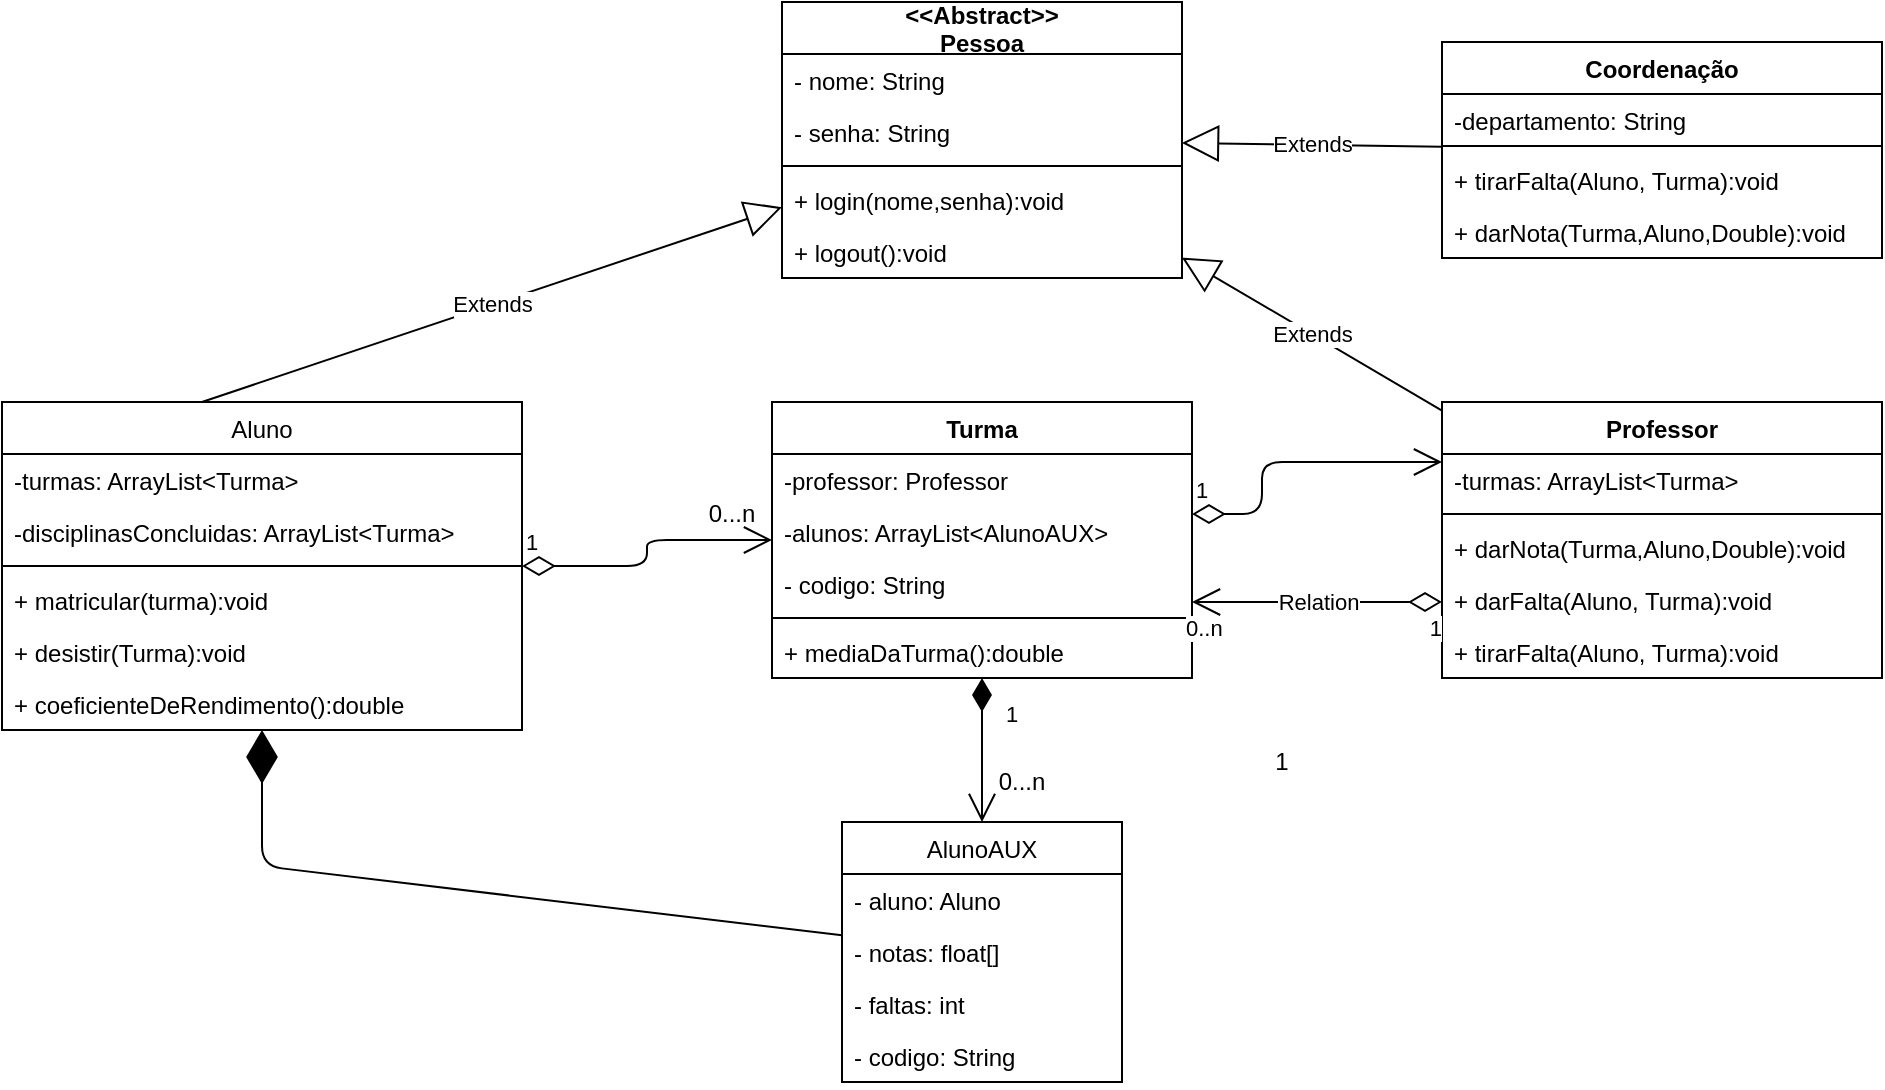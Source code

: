 <mxfile version="14.1.9" type="github">
  <diagram id="C5RBs43oDa-KdzZeNtuy" name="Page-1">
    <mxGraphModel dx="2208" dy="764" grid="1" gridSize="10" guides="1" tooltips="1" connect="1" arrows="1" fold="1" page="1" pageScale="1" pageWidth="827" pageHeight="1169" math="0" shadow="0">
      <root>
        <mxCell id="WIyWlLk6GJQsqaUBKTNV-0" />
        <mxCell id="WIyWlLk6GJQsqaUBKTNV-1" parent="WIyWlLk6GJQsqaUBKTNV-0" />
        <mxCell id="J7jY-KrecQ0L_YbWV4ig-2" value="&lt;&lt;Abstract&gt;&gt;&#xa;Pessoa" style="swimlane;fontStyle=1;align=center;verticalAlign=middle;childLayout=stackLayout;horizontal=1;startSize=26;horizontalStack=0;resizeParent=1;resizeParentMax=0;resizeLast=0;collapsible=1;marginBottom=0;labelPosition=center;verticalLabelPosition=middle;" parent="WIyWlLk6GJQsqaUBKTNV-1" vertex="1">
          <mxGeometry x="110" width="200" height="138" as="geometry">
            <mxRectangle x="150" y="120" width="70" height="26" as="alternateBounds" />
          </mxGeometry>
        </mxCell>
        <mxCell id="J7jY-KrecQ0L_YbWV4ig-3" value="- nome: String" style="text;strokeColor=none;fillColor=none;align=left;verticalAlign=top;spacingLeft=4;spacingRight=4;overflow=hidden;rotatable=0;points=[[0,0.5],[1,0.5]];portConstraint=eastwest;" parent="J7jY-KrecQ0L_YbWV4ig-2" vertex="1">
          <mxGeometry y="26" width="200" height="26" as="geometry" />
        </mxCell>
        <mxCell id="J7jY-KrecQ0L_YbWV4ig-6" value="- senha: String" style="text;strokeColor=none;fillColor=none;align=left;verticalAlign=top;spacingLeft=4;spacingRight=4;overflow=hidden;rotatable=0;points=[[0,0.5],[1,0.5]];portConstraint=eastwest;" parent="J7jY-KrecQ0L_YbWV4ig-2" vertex="1">
          <mxGeometry y="52" width="200" height="26" as="geometry" />
        </mxCell>
        <mxCell id="J7jY-KrecQ0L_YbWV4ig-4" value="" style="line;strokeWidth=1;fillColor=none;align=left;verticalAlign=middle;spacingTop=-1;spacingLeft=3;spacingRight=3;rotatable=0;labelPosition=right;points=[];portConstraint=eastwest;" parent="J7jY-KrecQ0L_YbWV4ig-2" vertex="1">
          <mxGeometry y="78" width="200" height="8" as="geometry" />
        </mxCell>
        <mxCell id="J7jY-KrecQ0L_YbWV4ig-7" value="+ login(nome,senha):void" style="text;strokeColor=none;fillColor=none;align=left;verticalAlign=top;spacingLeft=4;spacingRight=4;overflow=hidden;rotatable=0;points=[[0,0.5],[1,0.5]];portConstraint=eastwest;" parent="J7jY-KrecQ0L_YbWV4ig-2" vertex="1">
          <mxGeometry y="86" width="200" height="26" as="geometry" />
        </mxCell>
        <mxCell id="J7jY-KrecQ0L_YbWV4ig-8" value="+ logout():void" style="text;strokeColor=none;fillColor=none;align=left;verticalAlign=top;spacingLeft=4;spacingRight=4;overflow=hidden;rotatable=0;points=[[0,0.5],[1,0.5]];portConstraint=eastwest;" parent="J7jY-KrecQ0L_YbWV4ig-2" vertex="1">
          <mxGeometry y="112" width="200" height="26" as="geometry" />
        </mxCell>
        <mxCell id="J7jY-KrecQ0L_YbWV4ig-10" value="Aluno" style="swimlane;fontStyle=0;childLayout=stackLayout;horizontal=1;startSize=26;fillColor=none;horizontalStack=0;resizeParent=1;resizeParentMax=0;resizeLast=0;collapsible=1;marginBottom=0;" parent="WIyWlLk6GJQsqaUBKTNV-1" vertex="1">
          <mxGeometry x="-280" y="200" width="260" height="164" as="geometry" />
        </mxCell>
        <mxCell id="J7jY-KrecQ0L_YbWV4ig-14" value="Extends" style="endArrow=block;endSize=16;endFill=0;html=1;" parent="J7jY-KrecQ0L_YbWV4ig-10" target="J7jY-KrecQ0L_YbWV4ig-2" edge="1">
          <mxGeometry width="160" relative="1" as="geometry">
            <mxPoint x="100" as="sourcePoint" />
            <mxPoint x="260" as="targetPoint" />
          </mxGeometry>
        </mxCell>
        <mxCell id="J7jY-KrecQ0L_YbWV4ig-11" value="-turmas: ArrayList&lt;Turma&gt;" style="text;strokeColor=none;fillColor=none;align=left;verticalAlign=top;spacingLeft=4;spacingRight=4;overflow=hidden;rotatable=0;points=[[0,0.5],[1,0.5]];portConstraint=eastwest;" parent="J7jY-KrecQ0L_YbWV4ig-10" vertex="1">
          <mxGeometry y="26" width="260" height="26" as="geometry" />
        </mxCell>
        <mxCell id="J7jY-KrecQ0L_YbWV4ig-32" value="-disciplinasConcluidas: ArrayList&lt;Turma&gt;" style="text;strokeColor=none;fillColor=none;align=left;verticalAlign=top;spacingLeft=4;spacingRight=4;overflow=hidden;rotatable=0;points=[[0,0.5],[1,0.5]];portConstraint=eastwest;" parent="J7jY-KrecQ0L_YbWV4ig-10" vertex="1">
          <mxGeometry y="52" width="260" height="26" as="geometry" />
        </mxCell>
        <mxCell id="J7jY-KrecQ0L_YbWV4ig-30" value="" style="line;strokeWidth=1;fillColor=none;align=left;verticalAlign=middle;spacingTop=-1;spacingLeft=3;spacingRight=3;rotatable=0;labelPosition=right;points=[];portConstraint=eastwest;" parent="J7jY-KrecQ0L_YbWV4ig-10" vertex="1">
          <mxGeometry y="78" width="260" height="8" as="geometry" />
        </mxCell>
        <mxCell id="J7jY-KrecQ0L_YbWV4ig-12" value="+ matricular(turma):void" style="text;strokeColor=none;fillColor=none;align=left;verticalAlign=top;spacingLeft=4;spacingRight=4;overflow=hidden;rotatable=0;points=[[0,0.5],[1,0.5]];portConstraint=eastwest;" parent="J7jY-KrecQ0L_YbWV4ig-10" vertex="1">
          <mxGeometry y="86" width="260" height="26" as="geometry" />
        </mxCell>
        <mxCell id="etLlRxerB0H_tUxlvrYa-11" value="+ desistir(Turma):void&#xa;" style="text;strokeColor=none;fillColor=none;align=left;verticalAlign=top;spacingLeft=4;spacingRight=4;overflow=hidden;rotatable=0;points=[[0,0.5],[1,0.5]];portConstraint=eastwest;" parent="J7jY-KrecQ0L_YbWV4ig-10" vertex="1">
          <mxGeometry y="112" width="260" height="26" as="geometry" />
        </mxCell>
        <mxCell id="etLlRxerB0H_tUxlvrYa-12" value="+ coeficienteDeRendimento():double" style="text;strokeColor=none;fillColor=none;align=left;verticalAlign=top;spacingLeft=4;spacingRight=4;overflow=hidden;rotatable=0;points=[[0,0.5],[1,0.5]];portConstraint=eastwest;" parent="J7jY-KrecQ0L_YbWV4ig-10" vertex="1">
          <mxGeometry y="138" width="260" height="26" as="geometry" />
        </mxCell>
        <mxCell id="J7jY-KrecQ0L_YbWV4ig-16" value="Turma" style="swimlane;fontStyle=1;align=center;verticalAlign=top;childLayout=stackLayout;horizontal=1;startSize=26;horizontalStack=0;resizeParent=1;resizeParentMax=0;resizeLast=0;collapsible=1;marginBottom=0;" parent="WIyWlLk6GJQsqaUBKTNV-1" vertex="1">
          <mxGeometry x="105" y="200" width="210" height="138" as="geometry" />
        </mxCell>
        <mxCell id="J7jY-KrecQ0L_YbWV4ig-17" value="-professor: Professor" style="text;strokeColor=none;fillColor=none;align=left;verticalAlign=top;spacingLeft=4;spacingRight=4;overflow=hidden;rotatable=0;points=[[0,0.5],[1,0.5]];portConstraint=eastwest;" parent="J7jY-KrecQ0L_YbWV4ig-16" vertex="1">
          <mxGeometry y="26" width="210" height="26" as="geometry" />
        </mxCell>
        <mxCell id="J7jY-KrecQ0L_YbWV4ig-46" value="-alunos: ArrayList&lt;AlunoAUX&gt;" style="text;strokeColor=none;fillColor=none;align=left;verticalAlign=top;spacingLeft=4;spacingRight=4;overflow=hidden;rotatable=0;points=[[0,0.5],[1,0.5]];portConstraint=eastwest;" parent="J7jY-KrecQ0L_YbWV4ig-16" vertex="1">
          <mxGeometry y="52" width="210" height="26" as="geometry" />
        </mxCell>
        <mxCell id="etLlRxerB0H_tUxlvrYa-6" value="- codigo: String" style="text;strokeColor=none;fillColor=none;align=left;verticalAlign=top;spacingLeft=4;spacingRight=4;overflow=hidden;rotatable=0;points=[[0,0.5],[1,0.5]];portConstraint=eastwest;" parent="J7jY-KrecQ0L_YbWV4ig-16" vertex="1">
          <mxGeometry y="78" width="210" height="26" as="geometry" />
        </mxCell>
        <mxCell id="J7jY-KrecQ0L_YbWV4ig-18" value="" style="line;strokeWidth=1;fillColor=none;align=left;verticalAlign=middle;spacingTop=-1;spacingLeft=3;spacingRight=3;rotatable=0;labelPosition=right;points=[];portConstraint=eastwest;" parent="J7jY-KrecQ0L_YbWV4ig-16" vertex="1">
          <mxGeometry y="104" width="210" height="8" as="geometry" />
        </mxCell>
        <mxCell id="J7jY-KrecQ0L_YbWV4ig-19" value="+ mediaDaTurma():double" style="text;strokeColor=none;fillColor=none;align=left;verticalAlign=top;spacingLeft=4;spacingRight=4;overflow=hidden;rotatable=0;points=[[0,0.5],[1,0.5]];portConstraint=eastwest;" parent="J7jY-KrecQ0L_YbWV4ig-16" vertex="1">
          <mxGeometry y="112" width="210" height="26" as="geometry" />
        </mxCell>
        <mxCell id="J7jY-KrecQ0L_YbWV4ig-21" value="Professor" style="swimlane;fontStyle=1;align=center;verticalAlign=top;childLayout=stackLayout;horizontal=1;startSize=26;horizontalStack=0;resizeParent=1;resizeParentMax=0;resizeLast=0;collapsible=1;marginBottom=0;" parent="WIyWlLk6GJQsqaUBKTNV-1" vertex="1">
          <mxGeometry x="440" y="200" width="220" height="138" as="geometry" />
        </mxCell>
        <mxCell id="J7jY-KrecQ0L_YbWV4ig-22" value="-turmas: ArrayList&lt;Turma&gt;" style="text;strokeColor=none;fillColor=none;align=left;verticalAlign=top;spacingLeft=4;spacingRight=4;overflow=hidden;rotatable=0;points=[[0,0.5],[1,0.5]];portConstraint=eastwest;" parent="J7jY-KrecQ0L_YbWV4ig-21" vertex="1">
          <mxGeometry y="26" width="220" height="26" as="geometry" />
        </mxCell>
        <mxCell id="J7jY-KrecQ0L_YbWV4ig-23" value="" style="line;strokeWidth=1;fillColor=none;align=left;verticalAlign=middle;spacingTop=-1;spacingLeft=3;spacingRight=3;rotatable=0;labelPosition=right;points=[];portConstraint=eastwest;" parent="J7jY-KrecQ0L_YbWV4ig-21" vertex="1">
          <mxGeometry y="52" width="220" height="8" as="geometry" />
        </mxCell>
        <mxCell id="J7jY-KrecQ0L_YbWV4ig-24" value="+ darNota(Turma,Aluno,Double):void" style="text;strokeColor=none;fillColor=none;align=left;verticalAlign=top;spacingLeft=4;spacingRight=4;overflow=hidden;rotatable=0;points=[[0,0.5],[1,0.5]];portConstraint=eastwest;" parent="J7jY-KrecQ0L_YbWV4ig-21" vertex="1">
          <mxGeometry y="60" width="220" height="26" as="geometry" />
        </mxCell>
        <mxCell id="J7jY-KrecQ0L_YbWV4ig-33" value="+ darFalta(Aluno, Turma):void" style="text;strokeColor=none;fillColor=none;align=left;verticalAlign=top;spacingLeft=4;spacingRight=4;overflow=hidden;rotatable=0;points=[[0,0.5],[1,0.5]];portConstraint=eastwest;" parent="J7jY-KrecQ0L_YbWV4ig-21" vertex="1">
          <mxGeometry y="86" width="220" height="26" as="geometry" />
        </mxCell>
        <mxCell id="etLlRxerB0H_tUxlvrYa-8" value="+ tirarFalta(Aluno, Turma):void" style="text;strokeColor=none;fillColor=none;align=left;verticalAlign=top;spacingLeft=4;spacingRight=4;overflow=hidden;rotatable=0;points=[[0,0.5],[1,0.5]];portConstraint=eastwest;" parent="J7jY-KrecQ0L_YbWV4ig-21" vertex="1">
          <mxGeometry y="112" width="220" height="26" as="geometry" />
        </mxCell>
        <mxCell id="J7jY-KrecQ0L_YbWV4ig-25" value="Extends" style="endArrow=block;endSize=16;endFill=0;html=1;" parent="WIyWlLk6GJQsqaUBKTNV-1" source="J7jY-KrecQ0L_YbWV4ig-21" target="J7jY-KrecQ0L_YbWV4ig-2" edge="1">
          <mxGeometry width="160" relative="1" as="geometry">
            <mxPoint x="330" y="430" as="sourcePoint" />
            <mxPoint x="490" y="430" as="targetPoint" />
          </mxGeometry>
        </mxCell>
        <mxCell id="J7jY-KrecQ0L_YbWV4ig-34" value="Coordenação" style="swimlane;fontStyle=1;align=center;verticalAlign=top;childLayout=stackLayout;horizontal=1;startSize=26;horizontalStack=0;resizeParent=1;resizeParentMax=0;resizeLast=0;collapsible=1;marginBottom=0;" parent="WIyWlLk6GJQsqaUBKTNV-1" vertex="1">
          <mxGeometry x="440" y="20" width="220" height="108" as="geometry" />
        </mxCell>
        <mxCell id="J7jY-KrecQ0L_YbWV4ig-35" value="-departamento: String" style="text;strokeColor=none;fillColor=none;align=left;verticalAlign=top;spacingLeft=4;spacingRight=4;overflow=hidden;rotatable=0;points=[[0,0.5],[1,0.5]];portConstraint=eastwest;" parent="J7jY-KrecQ0L_YbWV4ig-34" vertex="1">
          <mxGeometry y="26" width="220" height="22" as="geometry" />
        </mxCell>
        <mxCell id="J7jY-KrecQ0L_YbWV4ig-36" value="" style="line;strokeWidth=1;fillColor=none;align=left;verticalAlign=middle;spacingTop=-1;spacingLeft=3;spacingRight=3;rotatable=0;labelPosition=right;points=[];portConstraint=eastwest;" parent="J7jY-KrecQ0L_YbWV4ig-34" vertex="1">
          <mxGeometry y="48" width="220" height="8" as="geometry" />
        </mxCell>
        <mxCell id="etLlRxerB0H_tUxlvrYa-9" value="+ tirarFalta(Aluno, Turma):void" style="text;strokeColor=none;fillColor=none;align=left;verticalAlign=top;spacingLeft=4;spacingRight=4;overflow=hidden;rotatable=0;points=[[0,0.5],[1,0.5]];portConstraint=eastwest;" parent="J7jY-KrecQ0L_YbWV4ig-34" vertex="1">
          <mxGeometry y="56" width="220" height="26" as="geometry" />
        </mxCell>
        <mxCell id="etLlRxerB0H_tUxlvrYa-7" value="+ darNota(Turma,Aluno,Double):void" style="text;strokeColor=none;fillColor=none;align=left;verticalAlign=top;spacingLeft=4;spacingRight=4;overflow=hidden;rotatable=0;points=[[0,0.5],[1,0.5]];portConstraint=eastwest;" parent="J7jY-KrecQ0L_YbWV4ig-34" vertex="1">
          <mxGeometry y="82" width="220" height="26" as="geometry" />
        </mxCell>
        <mxCell id="J7jY-KrecQ0L_YbWV4ig-38" value="AlunoAUX" style="swimlane;fontStyle=0;childLayout=stackLayout;horizontal=1;startSize=26;fillColor=none;horizontalStack=0;resizeParent=1;resizeParentMax=0;resizeLast=0;collapsible=1;marginBottom=0;" parent="WIyWlLk6GJQsqaUBKTNV-1" vertex="1">
          <mxGeometry x="140" y="410" width="140" height="130" as="geometry" />
        </mxCell>
        <mxCell id="J7jY-KrecQ0L_YbWV4ig-48" value="- aluno: Aluno" style="text;strokeColor=none;fillColor=none;align=left;verticalAlign=top;spacingLeft=4;spacingRight=4;overflow=hidden;rotatable=0;points=[[0,0.5],[1,0.5]];portConstraint=eastwest;" parent="J7jY-KrecQ0L_YbWV4ig-38" vertex="1">
          <mxGeometry y="26" width="140" height="26" as="geometry" />
        </mxCell>
        <mxCell id="J7jY-KrecQ0L_YbWV4ig-39" value="- notas: float[]" style="text;strokeColor=none;fillColor=none;align=left;verticalAlign=top;spacingLeft=4;spacingRight=4;overflow=hidden;rotatable=0;points=[[0,0.5],[1,0.5]];portConstraint=eastwest;" parent="J7jY-KrecQ0L_YbWV4ig-38" vertex="1">
          <mxGeometry y="52" width="140" height="26" as="geometry" />
        </mxCell>
        <mxCell id="J7jY-KrecQ0L_YbWV4ig-40" value="- faltas: int" style="text;strokeColor=none;fillColor=none;align=left;verticalAlign=top;spacingLeft=4;spacingRight=4;overflow=hidden;rotatable=0;points=[[0,0.5],[1,0.5]];portConstraint=eastwest;" parent="J7jY-KrecQ0L_YbWV4ig-38" vertex="1">
          <mxGeometry y="78" width="140" height="26" as="geometry" />
        </mxCell>
        <mxCell id="1CIa0npkpDyvRn3adV5U-0" value="- codigo: String" style="text;strokeColor=none;fillColor=none;align=left;verticalAlign=top;spacingLeft=4;spacingRight=4;overflow=hidden;rotatable=0;points=[[0,0.5],[1,0.5]];portConstraint=eastwest;" vertex="1" parent="J7jY-KrecQ0L_YbWV4ig-38">
          <mxGeometry y="104" width="140" height="26" as="geometry" />
        </mxCell>
        <mxCell id="J7jY-KrecQ0L_YbWV4ig-59" value="Relation" style="endArrow=open;html=1;endSize=12;startArrow=diamondThin;startSize=14;startFill=0;edgeStyle=orthogonalEdgeStyle;" parent="WIyWlLk6GJQsqaUBKTNV-1" source="J7jY-KrecQ0L_YbWV4ig-21" target="J7jY-KrecQ0L_YbWV4ig-16" edge="1">
          <mxGeometry relative="1" as="geometry">
            <mxPoint x="290" y="210" as="sourcePoint" />
            <mxPoint x="130" y="210" as="targetPoint" />
            <Array as="points">
              <mxPoint x="380" y="300" />
              <mxPoint x="380" y="300" />
            </Array>
          </mxGeometry>
        </mxCell>
        <mxCell id="J7jY-KrecQ0L_YbWV4ig-60" value="0..n" style="edgeLabel;resizable=0;html=1;align=left;verticalAlign=top;" parent="J7jY-KrecQ0L_YbWV4ig-59" connectable="0" vertex="1">
          <mxGeometry x="-1" relative="1" as="geometry">
            <mxPoint x="-130" as="offset" />
          </mxGeometry>
        </mxCell>
        <mxCell id="J7jY-KrecQ0L_YbWV4ig-61" value="1" style="edgeLabel;resizable=0;html=1;align=right;verticalAlign=top;" parent="J7jY-KrecQ0L_YbWV4ig-59" connectable="0" vertex="1">
          <mxGeometry x="1" relative="1" as="geometry">
            <mxPoint x="125" as="offset" />
          </mxGeometry>
        </mxCell>
        <mxCell id="J7jY-KrecQ0L_YbWV4ig-62" value="1" style="endArrow=open;html=1;endSize=12;startArrow=diamondThin;startSize=14;startFill=0;edgeStyle=orthogonalEdgeStyle;align=left;verticalAlign=bottom;" parent="WIyWlLk6GJQsqaUBKTNV-1" source="J7jY-KrecQ0L_YbWV4ig-16" target="J7jY-KrecQ0L_YbWV4ig-21" edge="1">
          <mxGeometry x="-1" y="3" relative="1" as="geometry">
            <mxPoint x="290" y="210" as="sourcePoint" />
            <mxPoint x="350" y="190" as="targetPoint" />
            <Array as="points">
              <mxPoint x="350" y="256" />
              <mxPoint x="350" y="230" />
            </Array>
          </mxGeometry>
        </mxCell>
        <mxCell id="J7jY-KrecQ0L_YbWV4ig-64" value="1" style="endArrow=open;html=1;endSize=12;startArrow=diamondThin;startSize=14;startFill=1;edgeStyle=orthogonalEdgeStyle;align=left;verticalAlign=bottom;" parent="WIyWlLk6GJQsqaUBKTNV-1" source="J7jY-KrecQ0L_YbWV4ig-16" target="J7jY-KrecQ0L_YbWV4ig-38" edge="1">
          <mxGeometry x="-0.244" y="10" relative="1" as="geometry">
            <mxPoint x="-90" y="410" as="sourcePoint" />
            <mxPoint x="70" y="410" as="targetPoint" />
            <Array as="points">
              <mxPoint x="210" y="350" />
              <mxPoint x="210" y="350" />
            </Array>
            <mxPoint as="offset" />
          </mxGeometry>
        </mxCell>
        <mxCell id="J7jY-KrecQ0L_YbWV4ig-66" value="1" style="text;html=1;strokeColor=none;fillColor=none;align=center;verticalAlign=middle;whiteSpace=wrap;rounded=0;" parent="WIyWlLk6GJQsqaUBKTNV-1" vertex="1">
          <mxGeometry x="340" y="370" width="40" height="20" as="geometry" />
        </mxCell>
        <mxCell id="J7jY-KrecQ0L_YbWV4ig-67" value="0...n" style="text;html=1;strokeColor=none;fillColor=none;align=center;verticalAlign=middle;whiteSpace=wrap;rounded=0;" parent="WIyWlLk6GJQsqaUBKTNV-1" vertex="1">
          <mxGeometry x="210" y="380" width="40" height="20" as="geometry" />
        </mxCell>
        <mxCell id="etLlRxerB0H_tUxlvrYa-3" value="" style="endArrow=diamondThin;endFill=1;endSize=24;html=1;" parent="WIyWlLk6GJQsqaUBKTNV-1" source="J7jY-KrecQ0L_YbWV4ig-38" target="J7jY-KrecQ0L_YbWV4ig-10" edge="1">
          <mxGeometry width="160" relative="1" as="geometry">
            <mxPoint x="-100" y="380" as="sourcePoint" />
            <mxPoint x="60" y="380" as="targetPoint" />
            <Array as="points">
              <mxPoint x="-150" y="432" />
            </Array>
          </mxGeometry>
        </mxCell>
        <mxCell id="etLlRxerB0H_tUxlvrYa-4" value="1" style="endArrow=open;html=1;endSize=12;startArrow=diamondThin;startSize=14;startFill=0;edgeStyle=orthogonalEdgeStyle;align=left;verticalAlign=bottom;" parent="WIyWlLk6GJQsqaUBKTNV-1" source="J7jY-KrecQ0L_YbWV4ig-10" target="J7jY-KrecQ0L_YbWV4ig-16" edge="1">
          <mxGeometry x="-1" y="3" relative="1" as="geometry">
            <mxPoint x="-40" y="360" as="sourcePoint" />
            <mxPoint x="120" y="360" as="targetPoint" />
          </mxGeometry>
        </mxCell>
        <mxCell id="etLlRxerB0H_tUxlvrYa-5" value="Extends" style="endArrow=block;endSize=16;endFill=0;html=1;" parent="WIyWlLk6GJQsqaUBKTNV-1" source="J7jY-KrecQ0L_YbWV4ig-34" target="J7jY-KrecQ0L_YbWV4ig-2" edge="1">
          <mxGeometry width="160" relative="1" as="geometry">
            <mxPoint x="340" y="90" as="sourcePoint" />
            <mxPoint x="500" y="90" as="targetPoint" />
          </mxGeometry>
        </mxCell>
        <mxCell id="etLlRxerB0H_tUxlvrYa-10" value="0...n" style="text;html=1;strokeColor=none;fillColor=none;align=center;verticalAlign=middle;whiteSpace=wrap;rounded=0;" parent="WIyWlLk6GJQsqaUBKTNV-1" vertex="1">
          <mxGeometry x="65" y="246" width="40" height="20" as="geometry" />
        </mxCell>
      </root>
    </mxGraphModel>
  </diagram>
</mxfile>
